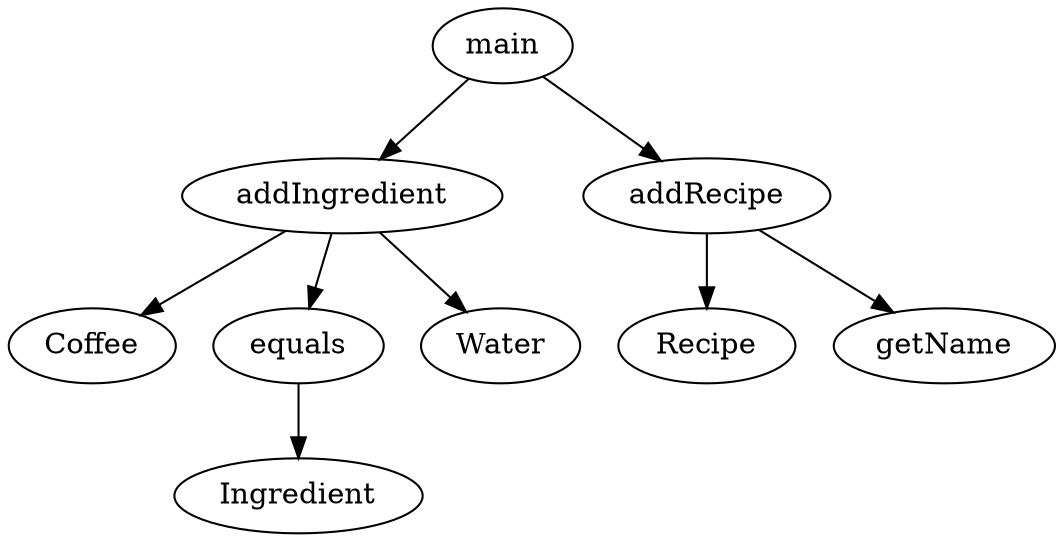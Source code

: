 digraph Cafe {
IDmain [label="main"];
IDaddIngredient [label="addIngredient"];
IDCoffee [label="Coffee"];
IDequals [label="equals"];
IDIngredient [label="Ingredient"];
IDWater [label="Water"];
IDaddRecipe [label="addRecipe"];
IDRecipe [label="Recipe"];
IDgetName [label="getName"];
IDmain -> IDaddIngredient;
IDmain -> IDaddRecipe;
IDaddIngredient -> IDCoffee;
IDaddIngredient -> IDequals;
IDaddIngredient -> IDWater;
IDequals -> IDIngredient;
IDaddRecipe -> IDRecipe;
IDaddRecipe -> IDgetName;
}
